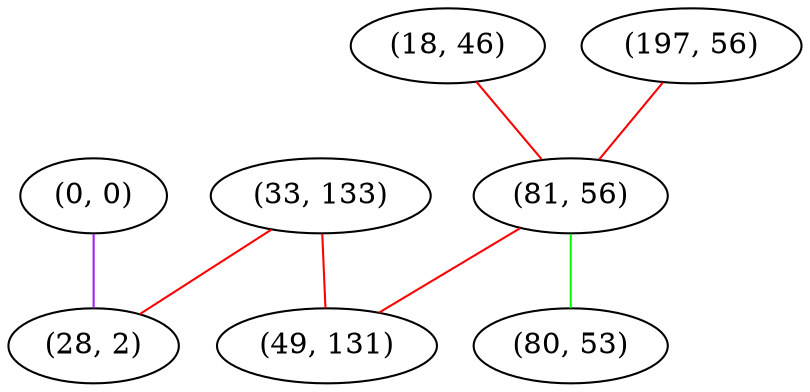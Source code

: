 graph "" {
"(0, 0)";
"(33, 133)";
"(18, 46)";
"(197, 56)";
"(28, 2)";
"(81, 56)";
"(49, 131)";
"(80, 53)";
"(0, 0)" -- "(28, 2)"  [color=purple, key=0, weight=4];
"(33, 133)" -- "(28, 2)"  [color=red, key=0, weight=1];
"(33, 133)" -- "(49, 131)"  [color=red, key=0, weight=1];
"(18, 46)" -- "(81, 56)"  [color=red, key=0, weight=1];
"(197, 56)" -- "(81, 56)"  [color=red, key=0, weight=1];
"(81, 56)" -- "(49, 131)"  [color=red, key=0, weight=1];
"(81, 56)" -- "(80, 53)"  [color=green, key=0, weight=2];
}
